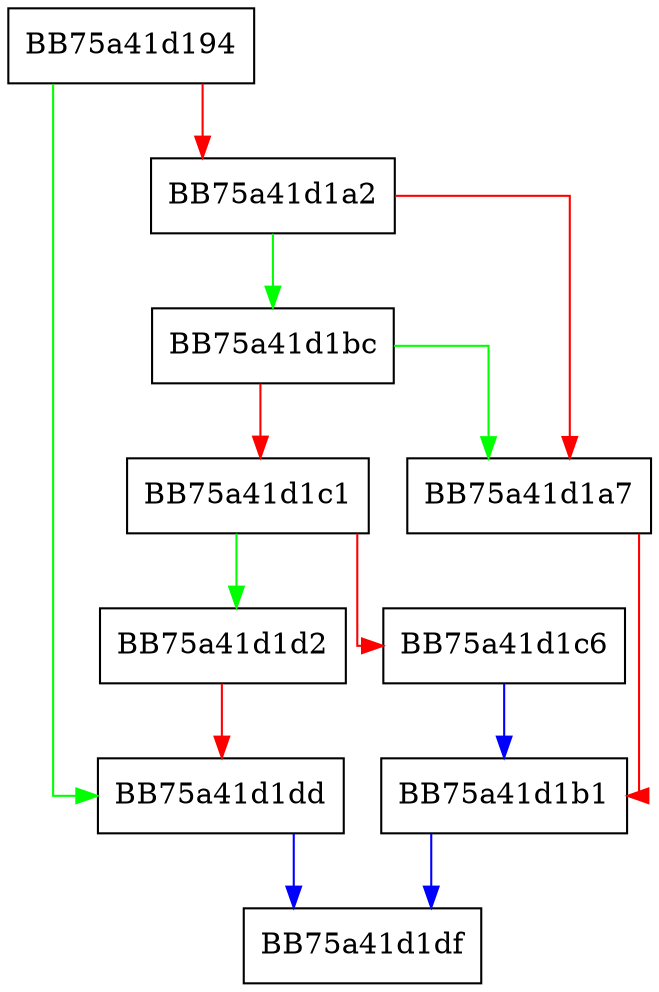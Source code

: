 digraph memmove_s {
  node [shape="box"];
  graph [splines=ortho];
  BB75a41d194 -> BB75a41d1dd [color="green"];
  BB75a41d194 -> BB75a41d1a2 [color="red"];
  BB75a41d1a2 -> BB75a41d1bc [color="green"];
  BB75a41d1a2 -> BB75a41d1a7 [color="red"];
  BB75a41d1a7 -> BB75a41d1b1 [color="red"];
  BB75a41d1b1 -> BB75a41d1df [color="blue"];
  BB75a41d1bc -> BB75a41d1a7 [color="green"];
  BB75a41d1bc -> BB75a41d1c1 [color="red"];
  BB75a41d1c1 -> BB75a41d1d2 [color="green"];
  BB75a41d1c1 -> BB75a41d1c6 [color="red"];
  BB75a41d1c6 -> BB75a41d1b1 [color="blue"];
  BB75a41d1d2 -> BB75a41d1dd [color="red"];
  BB75a41d1dd -> BB75a41d1df [color="blue"];
}